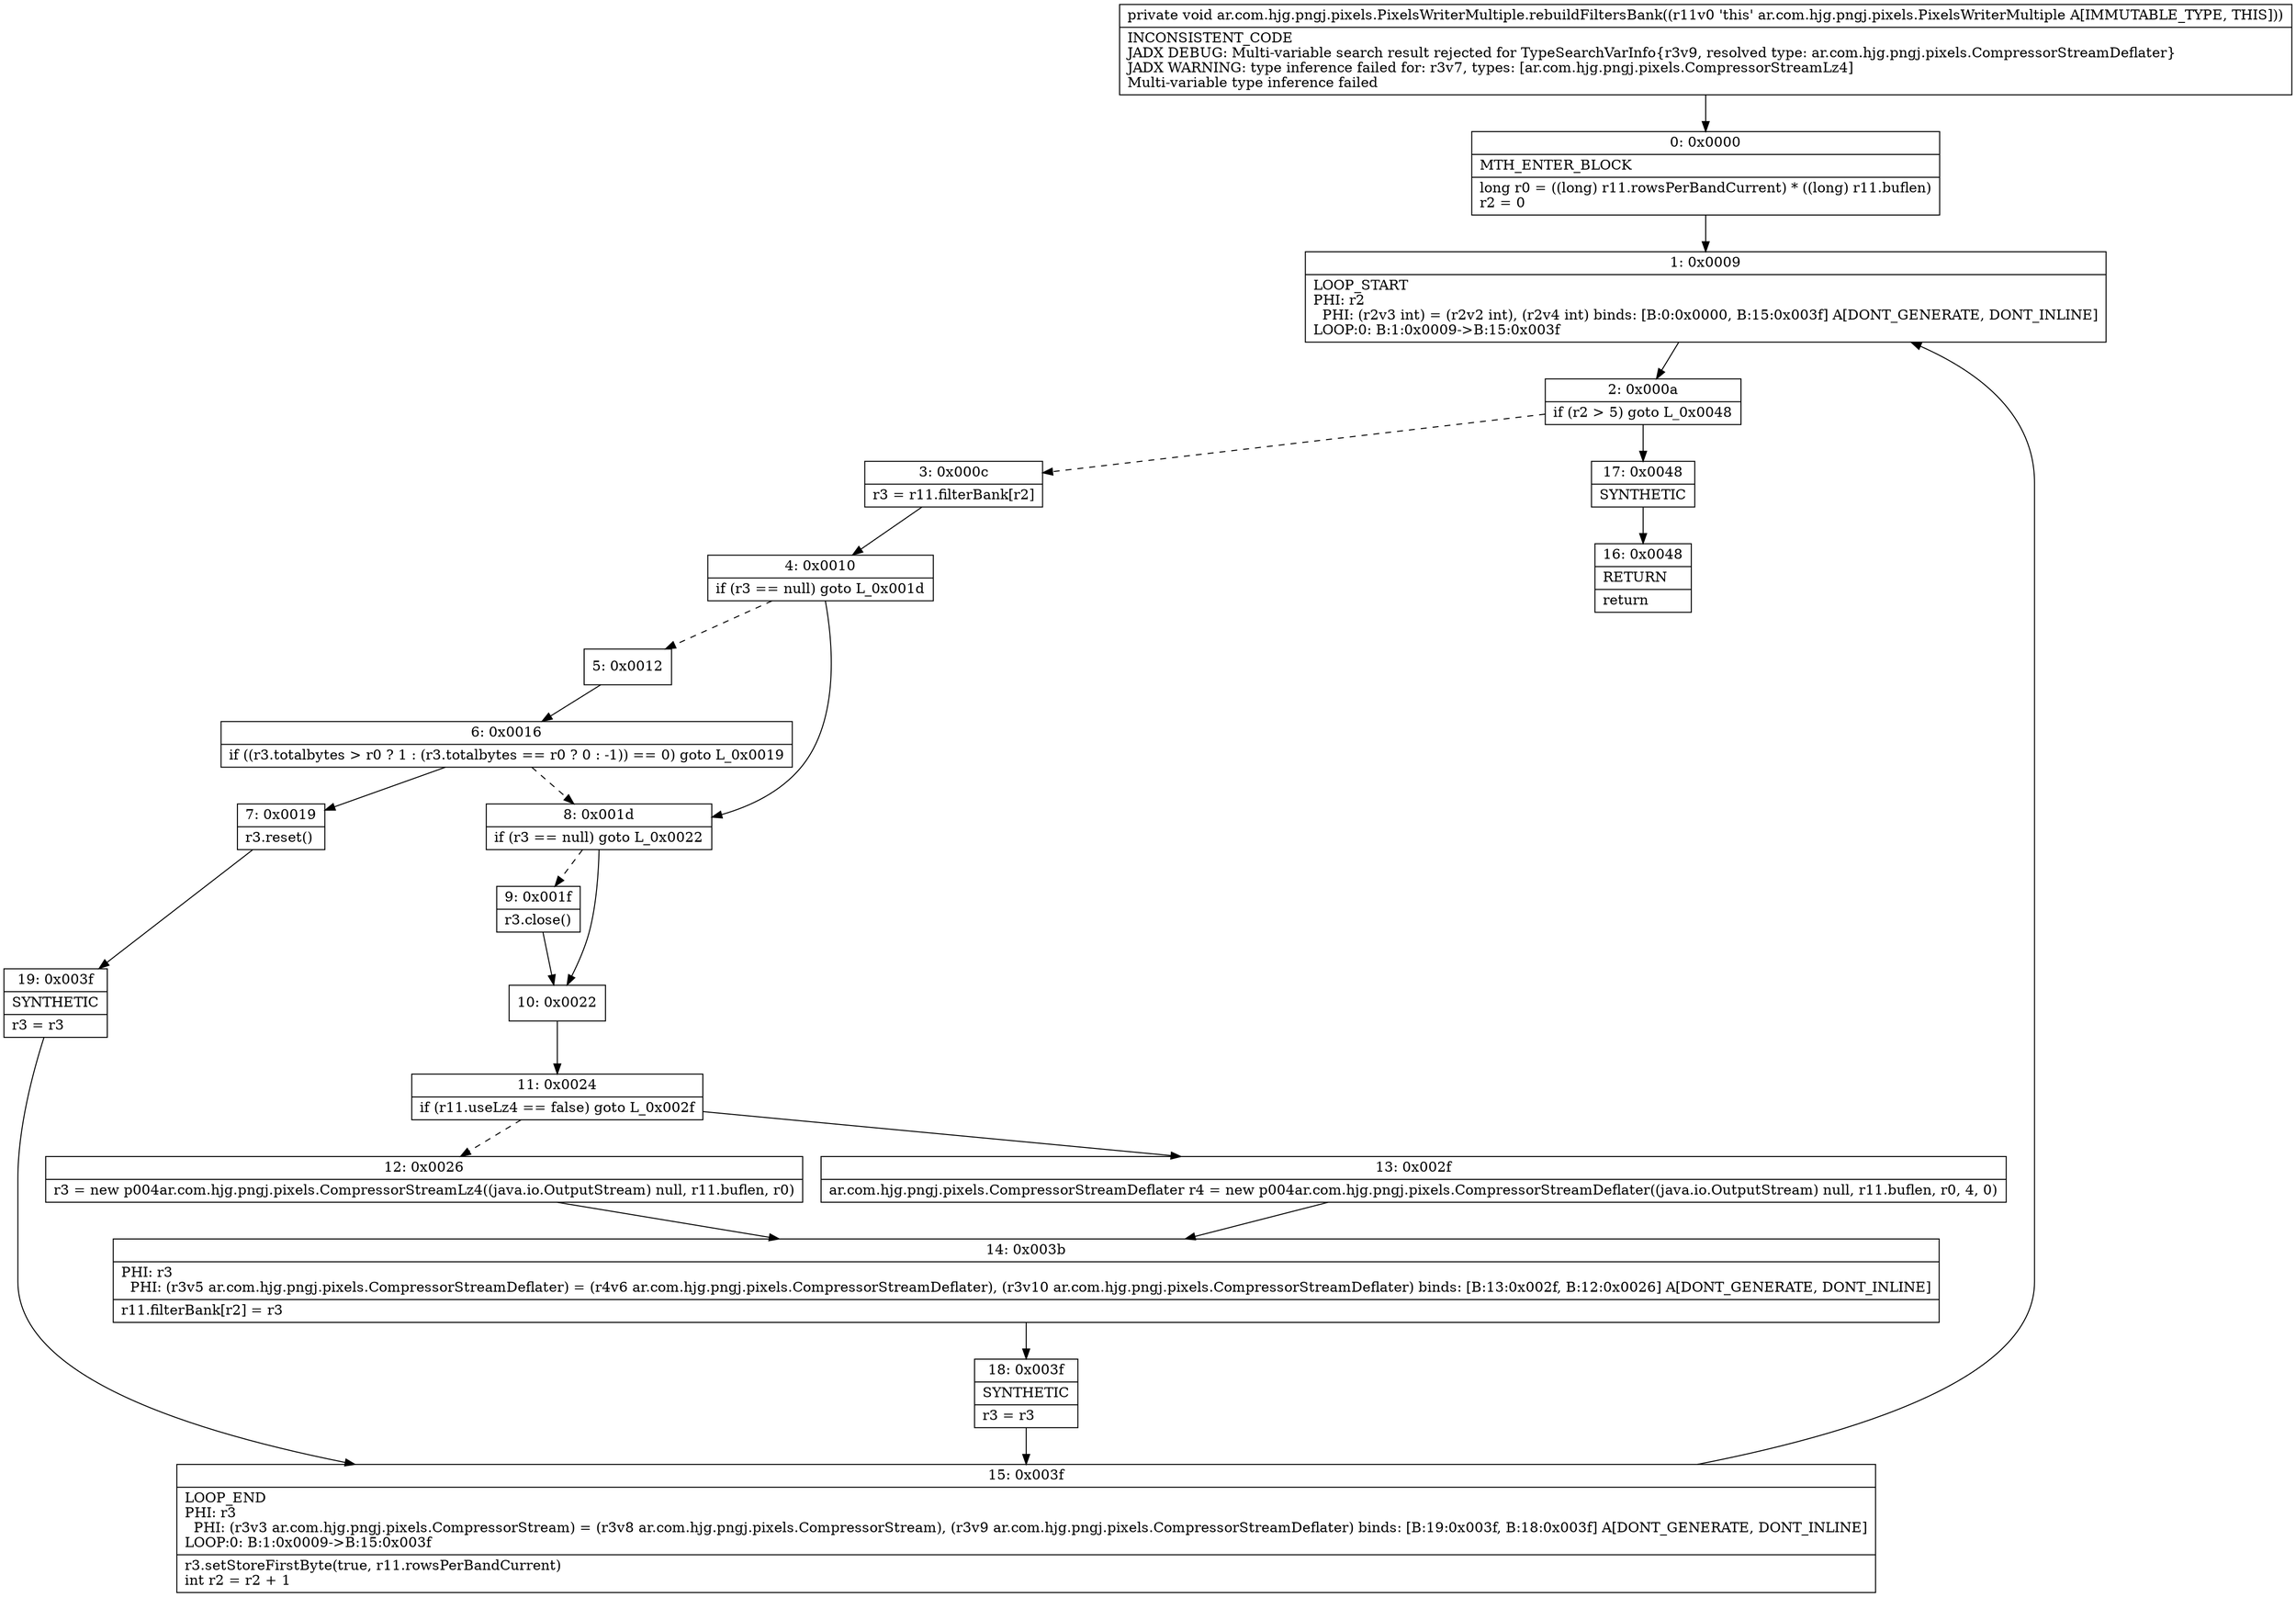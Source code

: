 digraph "CFG forar.com.hjg.pngj.pixels.PixelsWriterMultiple.rebuildFiltersBank()V" {
Node_0 [shape=record,label="{0\:\ 0x0000|MTH_ENTER_BLOCK\l|long r0 = ((long) r11.rowsPerBandCurrent) * ((long) r11.buflen)\lr2 = 0\l}"];
Node_1 [shape=record,label="{1\:\ 0x0009|LOOP_START\lPHI: r2 \l  PHI: (r2v3 int) = (r2v2 int), (r2v4 int) binds: [B:0:0x0000, B:15:0x003f] A[DONT_GENERATE, DONT_INLINE]\lLOOP:0: B:1:0x0009\-\>B:15:0x003f\l}"];
Node_2 [shape=record,label="{2\:\ 0x000a|if (r2 \> 5) goto L_0x0048\l}"];
Node_3 [shape=record,label="{3\:\ 0x000c|r3 = r11.filterBank[r2]\l}"];
Node_4 [shape=record,label="{4\:\ 0x0010|if (r3 == null) goto L_0x001d\l}"];
Node_5 [shape=record,label="{5\:\ 0x0012}"];
Node_6 [shape=record,label="{6\:\ 0x0016|if ((r3.totalbytes \> r0 ? 1 : (r3.totalbytes == r0 ? 0 : \-1)) == 0) goto L_0x0019\l}"];
Node_7 [shape=record,label="{7\:\ 0x0019|r3.reset()\l}"];
Node_8 [shape=record,label="{8\:\ 0x001d|if (r3 == null) goto L_0x0022\l}"];
Node_9 [shape=record,label="{9\:\ 0x001f|r3.close()\l}"];
Node_10 [shape=record,label="{10\:\ 0x0022}"];
Node_11 [shape=record,label="{11\:\ 0x0024|if (r11.useLz4 == false) goto L_0x002f\l}"];
Node_12 [shape=record,label="{12\:\ 0x0026|r3 = new p004ar.com.hjg.pngj.pixels.CompressorStreamLz4((java.io.OutputStream) null, r11.buflen, r0)\l}"];
Node_13 [shape=record,label="{13\:\ 0x002f|ar.com.hjg.pngj.pixels.CompressorStreamDeflater r4 = new p004ar.com.hjg.pngj.pixels.CompressorStreamDeflater((java.io.OutputStream) null, r11.buflen, r0, 4, 0)\l}"];
Node_14 [shape=record,label="{14\:\ 0x003b|PHI: r3 \l  PHI: (r3v5 ar.com.hjg.pngj.pixels.CompressorStreamDeflater) = (r4v6 ar.com.hjg.pngj.pixels.CompressorStreamDeflater), (r3v10 ar.com.hjg.pngj.pixels.CompressorStreamDeflater) binds: [B:13:0x002f, B:12:0x0026] A[DONT_GENERATE, DONT_INLINE]\l|r11.filterBank[r2] = r3\l}"];
Node_15 [shape=record,label="{15\:\ 0x003f|LOOP_END\lPHI: r3 \l  PHI: (r3v3 ar.com.hjg.pngj.pixels.CompressorStream) = (r3v8 ar.com.hjg.pngj.pixels.CompressorStream), (r3v9 ar.com.hjg.pngj.pixels.CompressorStreamDeflater) binds: [B:19:0x003f, B:18:0x003f] A[DONT_GENERATE, DONT_INLINE]\lLOOP:0: B:1:0x0009\-\>B:15:0x003f\l|r3.setStoreFirstByte(true, r11.rowsPerBandCurrent)\lint r2 = r2 + 1\l}"];
Node_16 [shape=record,label="{16\:\ 0x0048|RETURN\l|return\l}"];
Node_17 [shape=record,label="{17\:\ 0x0048|SYNTHETIC\l}"];
Node_18 [shape=record,label="{18\:\ 0x003f|SYNTHETIC\l|r3 = r3\l}"];
Node_19 [shape=record,label="{19\:\ 0x003f|SYNTHETIC\l|r3 = r3\l}"];
MethodNode[shape=record,label="{private void ar.com.hjg.pngj.pixels.PixelsWriterMultiple.rebuildFiltersBank((r11v0 'this' ar.com.hjg.pngj.pixels.PixelsWriterMultiple A[IMMUTABLE_TYPE, THIS]))  | INCONSISTENT_CODE\lJADX DEBUG: Multi\-variable search result rejected for TypeSearchVarInfo\{r3v9, resolved type: ar.com.hjg.pngj.pixels.CompressorStreamDeflater\}\lJADX WARNING: type inference failed for: r3v7, types: [ar.com.hjg.pngj.pixels.CompressorStreamLz4]\lMulti\-variable type inference failed\l}"];
MethodNode -> Node_0;
Node_0 -> Node_1;
Node_1 -> Node_2;
Node_2 -> Node_3[style=dashed];
Node_2 -> Node_17;
Node_3 -> Node_4;
Node_4 -> Node_5[style=dashed];
Node_4 -> Node_8;
Node_5 -> Node_6;
Node_6 -> Node_7;
Node_6 -> Node_8[style=dashed];
Node_7 -> Node_19;
Node_8 -> Node_9[style=dashed];
Node_8 -> Node_10;
Node_9 -> Node_10;
Node_10 -> Node_11;
Node_11 -> Node_12[style=dashed];
Node_11 -> Node_13;
Node_12 -> Node_14;
Node_13 -> Node_14;
Node_14 -> Node_18;
Node_15 -> Node_1;
Node_17 -> Node_16;
Node_18 -> Node_15;
Node_19 -> Node_15;
}

